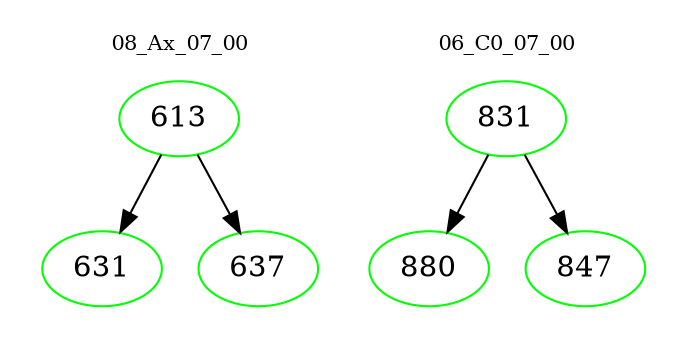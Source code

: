 digraph{
subgraph cluster_0 {
color = white
label = "08_Ax_07_00";
fontsize=10;
T0_613 [label="613", color="green"]
T0_613 -> T0_631 [color="black"]
T0_631 [label="631", color="green"]
T0_613 -> T0_637 [color="black"]
T0_637 [label="637", color="green"]
}
subgraph cluster_1 {
color = white
label = "06_C0_07_00";
fontsize=10;
T1_831 [label="831", color="green"]
T1_831 -> T1_880 [color="black"]
T1_880 [label="880", color="green"]
T1_831 -> T1_847 [color="black"]
T1_847 [label="847", color="green"]
}
}
